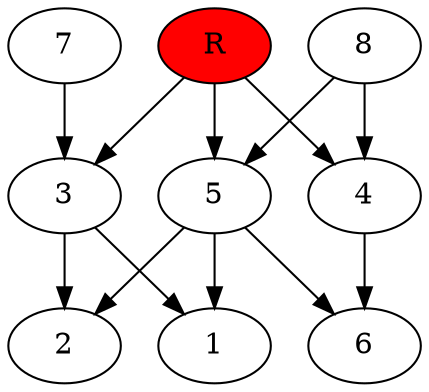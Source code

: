 digraph prb37112 {
	1
	2
	3
	4
	5
	6
	7
	8
	R [fillcolor="#ff0000" style=filled]
	3 -> 1
	3 -> 2
	4 -> 6
	5 -> 1
	5 -> 2
	5 -> 6
	7 -> 3
	8 -> 4
	8 -> 5
	R -> 3
	R -> 4
	R -> 5
}
